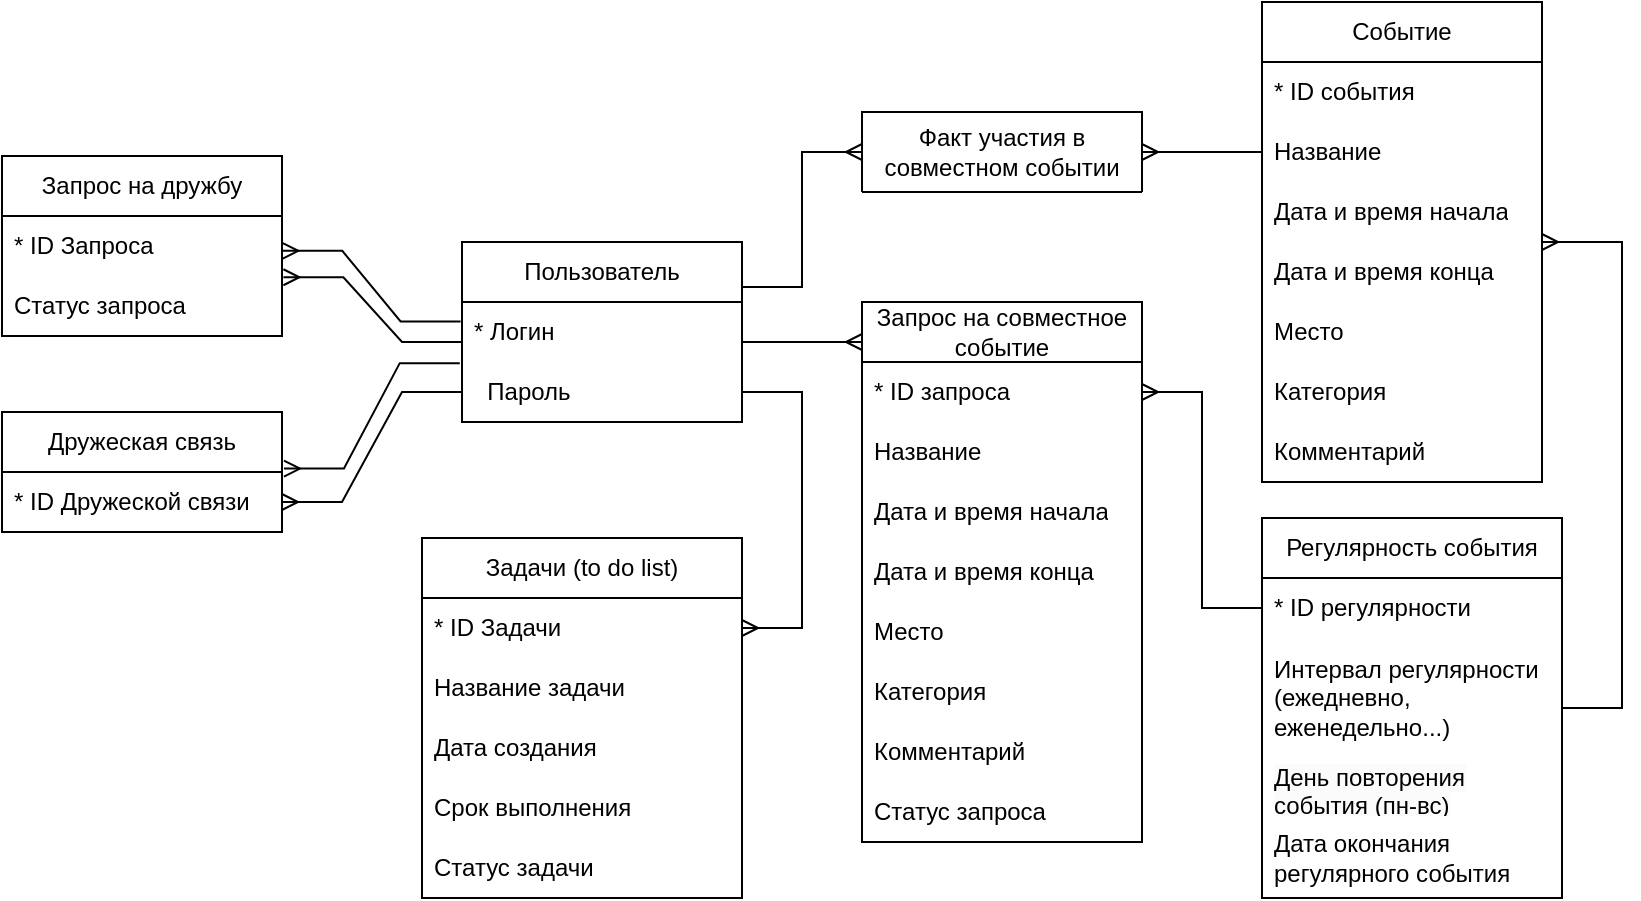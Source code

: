 <mxfile version="24.0.4" type="device">
  <diagram name="ERD" id="wUbt5I0Taa7OdH_8Rkih">
    <mxGraphModel dx="1290" dy="629" grid="1" gridSize="10" guides="1" tooltips="1" connect="1" arrows="1" fold="1" page="1" pageScale="1" pageWidth="3300" pageHeight="4681" math="0" shadow="0">
      <root>
        <mxCell id="0" />
        <mxCell id="1" parent="0" />
        <mxCell id="98wvsBK2EEXiIDAbs_X_-1" value="Пользователь" style="swimlane;fontStyle=0;childLayout=stackLayout;horizontal=1;startSize=30;horizontalStack=0;resizeParent=1;resizeParentMax=0;resizeLast=0;collapsible=1;marginBottom=0;whiteSpace=wrap;html=1;" parent="1" vertex="1">
          <mxGeometry x="520" y="350" width="140" height="90" as="geometry" />
        </mxCell>
        <mxCell id="98wvsBK2EEXiIDAbs_X_-2" value="* Логин" style="text;strokeColor=none;fillColor=none;align=left;verticalAlign=middle;spacingLeft=4;spacingRight=4;overflow=hidden;points=[[0,0.5],[1,0.5]];portConstraint=eastwest;rotatable=0;whiteSpace=wrap;html=1;" parent="98wvsBK2EEXiIDAbs_X_-1" vertex="1">
          <mxGeometry y="30" width="140" height="30" as="geometry" />
        </mxCell>
        <mxCell id="98wvsBK2EEXiIDAbs_X_-3" value="&amp;nbsp; Пароль" style="text;strokeColor=none;fillColor=none;align=left;verticalAlign=middle;spacingLeft=4;spacingRight=4;overflow=hidden;points=[[0,0.5],[1,0.5]];portConstraint=eastwest;rotatable=0;whiteSpace=wrap;html=1;" parent="98wvsBK2EEXiIDAbs_X_-1" vertex="1">
          <mxGeometry y="60" width="140" height="30" as="geometry" />
        </mxCell>
        <mxCell id="98wvsBK2EEXiIDAbs_X_-5" value="Дружеская связь" style="swimlane;fontStyle=0;childLayout=stackLayout;horizontal=1;startSize=30;horizontalStack=0;resizeParent=1;resizeParentMax=0;resizeLast=0;collapsible=1;marginBottom=0;whiteSpace=wrap;html=1;" parent="1" vertex="1">
          <mxGeometry x="290" y="435" width="140" height="60" as="geometry" />
        </mxCell>
        <mxCell id="6iMLC7LkxBaK7C9KH0rZ-4" value="* ID Дружеской связи" style="text;strokeColor=none;fillColor=none;align=left;verticalAlign=middle;spacingLeft=4;spacingRight=4;overflow=hidden;points=[[0,0.5],[1,0.5]];portConstraint=eastwest;rotatable=0;whiteSpace=wrap;html=1;" parent="98wvsBK2EEXiIDAbs_X_-5" vertex="1">
          <mxGeometry y="30" width="140" height="30" as="geometry" />
        </mxCell>
        <mxCell id="98wvsBK2EEXiIDAbs_X_-9" value="Событие" style="swimlane;fontStyle=0;childLayout=stackLayout;horizontal=1;startSize=30;horizontalStack=0;resizeParent=1;resizeParentMax=0;resizeLast=0;collapsible=1;marginBottom=0;whiteSpace=wrap;html=1;" parent="1" vertex="1">
          <mxGeometry x="920" y="230" width="140" height="240" as="geometry" />
        </mxCell>
        <mxCell id="6iMLC7LkxBaK7C9KH0rZ-2" value="* ID события" style="text;strokeColor=none;fillColor=none;align=left;verticalAlign=middle;spacingLeft=4;spacingRight=4;overflow=hidden;points=[[0,0.5],[1,0.5]];portConstraint=eastwest;rotatable=0;whiteSpace=wrap;html=1;" parent="98wvsBK2EEXiIDAbs_X_-9" vertex="1">
          <mxGeometry y="30" width="140" height="30" as="geometry" />
        </mxCell>
        <mxCell id="98wvsBK2EEXiIDAbs_X_-10" value="Название" style="text;strokeColor=none;fillColor=none;align=left;verticalAlign=middle;spacingLeft=4;spacingRight=4;overflow=hidden;points=[[0,0.5],[1,0.5]];portConstraint=eastwest;rotatable=0;whiteSpace=wrap;html=1;" parent="98wvsBK2EEXiIDAbs_X_-9" vertex="1">
          <mxGeometry y="60" width="140" height="30" as="geometry" />
        </mxCell>
        <mxCell id="98wvsBK2EEXiIDAbs_X_-11" value="&lt;div&gt;&lt;span style=&quot;background-color: initial;&quot;&gt;Дата и время начала&lt;/span&gt;&lt;br&gt;&lt;/div&gt;" style="text;strokeColor=none;fillColor=none;align=left;verticalAlign=middle;spacingLeft=4;spacingRight=4;overflow=hidden;points=[[0,0.5],[1,0.5]];portConstraint=eastwest;rotatable=0;whiteSpace=wrap;html=1;" parent="98wvsBK2EEXiIDAbs_X_-9" vertex="1">
          <mxGeometry y="90" width="140" height="30" as="geometry" />
        </mxCell>
        <mxCell id="98wvsBK2EEXiIDAbs_X_-12" value="Дата и время конца" style="text;strokeColor=none;fillColor=none;align=left;verticalAlign=middle;spacingLeft=4;spacingRight=4;overflow=hidden;points=[[0,0.5],[1,0.5]];portConstraint=eastwest;rotatable=0;whiteSpace=wrap;html=1;" parent="98wvsBK2EEXiIDAbs_X_-9" vertex="1">
          <mxGeometry y="120" width="140" height="30" as="geometry" />
        </mxCell>
        <mxCell id="98wvsBK2EEXiIDAbs_X_-21" value="Место" style="text;strokeColor=none;fillColor=none;align=left;verticalAlign=middle;spacingLeft=4;spacingRight=4;overflow=hidden;points=[[0,0.5],[1,0.5]];portConstraint=eastwest;rotatable=0;whiteSpace=wrap;html=1;" parent="98wvsBK2EEXiIDAbs_X_-9" vertex="1">
          <mxGeometry y="150" width="140" height="30" as="geometry" />
        </mxCell>
        <mxCell id="98wvsBK2EEXiIDAbs_X_-22" value="Категория" style="text;strokeColor=none;fillColor=none;align=left;verticalAlign=middle;spacingLeft=4;spacingRight=4;overflow=hidden;points=[[0,0.5],[1,0.5]];portConstraint=eastwest;rotatable=0;whiteSpace=wrap;html=1;" parent="98wvsBK2EEXiIDAbs_X_-9" vertex="1">
          <mxGeometry y="180" width="140" height="30" as="geometry" />
        </mxCell>
        <mxCell id="98wvsBK2EEXiIDAbs_X_-23" value="Комментарий" style="text;strokeColor=none;fillColor=none;align=left;verticalAlign=middle;spacingLeft=4;spacingRight=4;overflow=hidden;points=[[0,0.5],[1,0.5]];portConstraint=eastwest;rotatable=0;whiteSpace=wrap;html=1;" parent="98wvsBK2EEXiIDAbs_X_-9" vertex="1">
          <mxGeometry y="210" width="140" height="30" as="geometry" />
        </mxCell>
        <mxCell id="98wvsBK2EEXiIDAbs_X_-13" value="Запрос на дружбу" style="swimlane;fontStyle=0;childLayout=stackLayout;horizontal=1;startSize=30;horizontalStack=0;resizeParent=1;resizeParentMax=0;resizeLast=0;collapsible=1;marginBottom=0;whiteSpace=wrap;html=1;" parent="1" vertex="1">
          <mxGeometry x="290" y="307" width="140" height="90" as="geometry" />
        </mxCell>
        <mxCell id="6iMLC7LkxBaK7C9KH0rZ-5" value="* ID Запроса" style="text;strokeColor=none;fillColor=none;align=left;verticalAlign=middle;spacingLeft=4;spacingRight=4;overflow=hidden;points=[[0,0.5],[1,0.5]];portConstraint=eastwest;rotatable=0;whiteSpace=wrap;html=1;" parent="98wvsBK2EEXiIDAbs_X_-13" vertex="1">
          <mxGeometry y="30" width="140" height="30" as="geometry" />
        </mxCell>
        <mxCell id="eU29iFSPHUGnjOIPYtrM-4" value="Статус запроса" style="text;strokeColor=none;fillColor=none;align=left;verticalAlign=middle;spacingLeft=4;spacingRight=4;overflow=hidden;points=[[0,0.5],[1,0.5]];portConstraint=eastwest;rotatable=0;whiteSpace=wrap;html=1;" parent="98wvsBK2EEXiIDAbs_X_-13" vertex="1">
          <mxGeometry y="60" width="140" height="30" as="geometry" />
        </mxCell>
        <mxCell id="98wvsBK2EEXiIDAbs_X_-17" value="Запрос на совместное событие" style="swimlane;fontStyle=0;childLayout=stackLayout;horizontal=1;startSize=30;horizontalStack=0;resizeParent=1;resizeParentMax=0;resizeLast=0;collapsible=1;marginBottom=0;whiteSpace=wrap;html=1;" parent="1" vertex="1">
          <mxGeometry x="720" y="380" width="140" height="270" as="geometry" />
        </mxCell>
        <mxCell id="ioTSRxtLohouTVEKYR8Z-4" value="* ID запроса" style="text;strokeColor=none;fillColor=none;align=left;verticalAlign=middle;spacingLeft=4;spacingRight=4;overflow=hidden;points=[[0,0.5],[1,0.5]];portConstraint=eastwest;rotatable=0;whiteSpace=wrap;html=1;" parent="98wvsBK2EEXiIDAbs_X_-17" vertex="1">
          <mxGeometry y="30" width="140" height="30" as="geometry" />
        </mxCell>
        <mxCell id="98wvsBK2EEXiIDAbs_X_-34" value="Название" style="text;strokeColor=none;fillColor=none;align=left;verticalAlign=middle;spacingLeft=4;spacingRight=4;overflow=hidden;points=[[0,0.5],[1,0.5]];portConstraint=eastwest;rotatable=0;whiteSpace=wrap;html=1;" parent="98wvsBK2EEXiIDAbs_X_-17" vertex="1">
          <mxGeometry y="60" width="140" height="30" as="geometry" />
        </mxCell>
        <mxCell id="98wvsBK2EEXiIDAbs_X_-37" value="Дата и время начала" style="text;strokeColor=none;fillColor=none;align=left;verticalAlign=middle;spacingLeft=4;spacingRight=4;overflow=hidden;points=[[0,0.5],[1,0.5]];portConstraint=eastwest;rotatable=0;whiteSpace=wrap;html=1;" parent="98wvsBK2EEXiIDAbs_X_-17" vertex="1">
          <mxGeometry y="90" width="140" height="30" as="geometry" />
        </mxCell>
        <mxCell id="98wvsBK2EEXiIDAbs_X_-38" value="Дата и время конца" style="text;strokeColor=none;fillColor=none;align=left;verticalAlign=middle;spacingLeft=4;spacingRight=4;overflow=hidden;points=[[0,0.5],[1,0.5]];portConstraint=eastwest;rotatable=0;whiteSpace=wrap;html=1;" parent="98wvsBK2EEXiIDAbs_X_-17" vertex="1">
          <mxGeometry y="120" width="140" height="30" as="geometry" />
        </mxCell>
        <mxCell id="98wvsBK2EEXiIDAbs_X_-39" value="Место" style="text;strokeColor=none;fillColor=none;align=left;verticalAlign=middle;spacingLeft=4;spacingRight=4;overflow=hidden;points=[[0,0.5],[1,0.5]];portConstraint=eastwest;rotatable=0;whiteSpace=wrap;html=1;" parent="98wvsBK2EEXiIDAbs_X_-17" vertex="1">
          <mxGeometry y="150" width="140" height="30" as="geometry" />
        </mxCell>
        <mxCell id="98wvsBK2EEXiIDAbs_X_-40" value="Категория" style="text;strokeColor=none;fillColor=none;align=left;verticalAlign=middle;spacingLeft=4;spacingRight=4;overflow=hidden;points=[[0,0.5],[1,0.5]];portConstraint=eastwest;rotatable=0;whiteSpace=wrap;html=1;" parent="98wvsBK2EEXiIDAbs_X_-17" vertex="1">
          <mxGeometry y="180" width="140" height="30" as="geometry" />
        </mxCell>
        <mxCell id="98wvsBK2EEXiIDAbs_X_-41" value="Комментарий" style="text;strokeColor=none;fillColor=none;align=left;verticalAlign=middle;spacingLeft=4;spacingRight=4;overflow=hidden;points=[[0,0.5],[1,0.5]];portConstraint=eastwest;rotatable=0;whiteSpace=wrap;html=1;" parent="98wvsBK2EEXiIDAbs_X_-17" vertex="1">
          <mxGeometry y="210" width="140" height="30" as="geometry" />
        </mxCell>
        <mxCell id="ioTSRxtLohouTVEKYR8Z-1" value="Статус запроса" style="text;strokeColor=none;fillColor=none;align=left;verticalAlign=middle;spacingLeft=4;spacingRight=4;overflow=hidden;points=[[0,0.5],[1,0.5]];portConstraint=eastwest;rotatable=0;whiteSpace=wrap;html=1;" parent="98wvsBK2EEXiIDAbs_X_-17" vertex="1">
          <mxGeometry y="240" width="140" height="30" as="geometry" />
        </mxCell>
        <mxCell id="98wvsBK2EEXiIDAbs_X_-25" value="Регулярность события" style="swimlane;fontStyle=0;childLayout=stackLayout;horizontal=1;startSize=30;horizontalStack=0;resizeParent=1;resizeParentMax=0;resizeLast=0;collapsible=1;marginBottom=0;whiteSpace=wrap;html=1;" parent="1" vertex="1">
          <mxGeometry x="920" y="488" width="150" height="190" as="geometry" />
        </mxCell>
        <mxCell id="98wvsBK2EEXiIDAbs_X_-26" value="* ID регулярности" style="text;strokeColor=none;fillColor=none;align=left;verticalAlign=middle;spacingLeft=4;spacingRight=4;overflow=hidden;points=[[0,0.5],[1,0.5]];portConstraint=eastwest;rotatable=0;whiteSpace=wrap;html=1;" parent="98wvsBK2EEXiIDAbs_X_-25" vertex="1">
          <mxGeometry y="30" width="150" height="30" as="geometry" />
        </mxCell>
        <mxCell id="6iMLC7LkxBaK7C9KH0rZ-1" value="Интервал регулярности (ежедневно, еженедельно...)" style="text;strokeColor=none;fillColor=none;align=left;verticalAlign=middle;spacingLeft=4;spacingRight=4;overflow=hidden;points=[[0,0.5],[1,0.5]];portConstraint=eastwest;rotatable=0;whiteSpace=wrap;html=1;" parent="98wvsBK2EEXiIDAbs_X_-25" vertex="1">
          <mxGeometry y="60" width="150" height="60" as="geometry" />
        </mxCell>
        <mxCell id="98wvsBK2EEXiIDAbs_X_-27" value="&lt;span style=&quot;color: rgb(0, 0, 0); font-family: Helvetica; font-size: 12px; font-style: normal; font-variant-ligatures: normal; font-variant-caps: normal; font-weight: 400; letter-spacing: normal; orphans: 2; text-align: center; text-indent: 0px; text-transform: none; widows: 2; word-spacing: 0px; -webkit-text-stroke-width: 0px; white-space: normal; background-color: rgb(251, 251, 251); text-decoration-thickness: initial; text-decoration-style: initial; text-decoration-color: initial; display: inline !important; float: none;&quot;&gt;День повторения события (пн-вс)&lt;/span&gt;" style="text;strokeColor=none;fillColor=none;align=left;verticalAlign=middle;spacingLeft=4;spacingRight=4;overflow=hidden;points=[[0,0.5],[1,0.5]];portConstraint=eastwest;rotatable=0;whiteSpace=wrap;html=1;" parent="98wvsBK2EEXiIDAbs_X_-25" vertex="1">
          <mxGeometry y="120" width="150" height="30" as="geometry" />
        </mxCell>
        <mxCell id="98wvsBK2EEXiIDAbs_X_-28" value="&lt;span style=&quot;text-align: center;&quot;&gt;Дата окончания регулярного события&lt;/span&gt;" style="text;strokeColor=none;fillColor=none;align=left;verticalAlign=middle;spacingLeft=4;spacingRight=4;overflow=hidden;points=[[0,0.5],[1,0.5]];portConstraint=eastwest;rotatable=0;whiteSpace=wrap;html=1;" parent="98wvsBK2EEXiIDAbs_X_-25" vertex="1">
          <mxGeometry y="150" width="150" height="40" as="geometry" />
        </mxCell>
        <mxCell id="6iMLC7LkxBaK7C9KH0rZ-13" value="" style="edgeStyle=entityRelationEdgeStyle;fontSize=12;html=1;endArrow=ERmany;rounded=0;entryX=0;entryY=0.5;entryDx=0;entryDy=0;" parent="1" edge="1">
          <mxGeometry width="100" height="100" relative="1" as="geometry">
            <mxPoint x="660.0" y="400" as="sourcePoint" />
            <mxPoint x="720.0" y="400" as="targetPoint" />
            <Array as="points">
              <mxPoint x="680" y="395" />
              <mxPoint x="680" y="395" />
            </Array>
          </mxGeometry>
        </mxCell>
        <mxCell id="6iMLC7LkxBaK7C9KH0rZ-14" value="" style="edgeStyle=entityRelationEdgeStyle;fontSize=12;html=1;endArrow=ERmany;rounded=0;" parent="1" source="98wvsBK2EEXiIDAbs_X_-25" target="98wvsBK2EEXiIDAbs_X_-9" edge="1">
          <mxGeometry width="100" height="100" relative="1" as="geometry">
            <mxPoint x="884" y="510" as="sourcePoint" />
            <mxPoint x="984" y="410" as="targetPoint" />
          </mxGeometry>
        </mxCell>
        <mxCell id="eU29iFSPHUGnjOIPYtrM-2" value="" style="edgeStyle=entityRelationEdgeStyle;fontSize=12;html=1;endArrow=ERmany;rounded=0;entryX=1;entryY=0.5;entryDx=0;entryDy=0;exitX=0;exitY=0.5;exitDx=0;exitDy=0;" parent="1" source="98wvsBK2EEXiIDAbs_X_-26" target="ioTSRxtLohouTVEKYR8Z-4" edge="1">
          <mxGeometry width="100" height="100" relative="1" as="geometry">
            <mxPoint x="690" y="700" as="sourcePoint" />
            <mxPoint x="720" y="650" as="targetPoint" />
            <Array as="points">
              <mxPoint x="690" y="660" />
              <mxPoint x="680" y="650" />
              <mxPoint x="690" y="655" />
              <mxPoint x="680" y="670" />
              <mxPoint x="750" y="460" />
              <mxPoint x="750" y="460" />
            </Array>
          </mxGeometry>
        </mxCell>
        <mxCell id="eU29iFSPHUGnjOIPYtrM-6" value="Задачи (to do list)" style="swimlane;fontStyle=0;childLayout=stackLayout;horizontal=1;startSize=30;horizontalStack=0;resizeParent=1;resizeParentMax=0;resizeLast=0;collapsible=1;marginBottom=0;whiteSpace=wrap;html=1;" parent="1" vertex="1">
          <mxGeometry x="500" y="498" width="160" height="180" as="geometry" />
        </mxCell>
        <mxCell id="eU29iFSPHUGnjOIPYtrM-7" value="* ID Задачи" style="text;strokeColor=none;fillColor=none;align=left;verticalAlign=middle;spacingLeft=4;spacingRight=4;overflow=hidden;points=[[0,0.5],[1,0.5]];portConstraint=eastwest;rotatable=0;whiteSpace=wrap;html=1;" parent="eU29iFSPHUGnjOIPYtrM-6" vertex="1">
          <mxGeometry y="30" width="160" height="30" as="geometry" />
        </mxCell>
        <mxCell id="eU29iFSPHUGnjOIPYtrM-8" value="Название задачи" style="text;strokeColor=none;fillColor=none;align=left;verticalAlign=middle;spacingLeft=4;spacingRight=4;overflow=hidden;points=[[0,0.5],[1,0.5]];portConstraint=eastwest;rotatable=0;whiteSpace=wrap;html=1;" parent="eU29iFSPHUGnjOIPYtrM-6" vertex="1">
          <mxGeometry y="60" width="160" height="30" as="geometry" />
        </mxCell>
        <mxCell id="eU29iFSPHUGnjOIPYtrM-9" value="Дата создания" style="text;strokeColor=none;fillColor=none;align=left;verticalAlign=middle;spacingLeft=4;spacingRight=4;overflow=hidden;points=[[0,0.5],[1,0.5]];portConstraint=eastwest;rotatable=0;whiteSpace=wrap;html=1;" parent="eU29iFSPHUGnjOIPYtrM-6" vertex="1">
          <mxGeometry y="90" width="160" height="30" as="geometry" />
        </mxCell>
        <mxCell id="eU29iFSPHUGnjOIPYtrM-10" value="Срок выполнения" style="text;strokeColor=none;fillColor=none;align=left;verticalAlign=middle;spacingLeft=4;spacingRight=4;overflow=hidden;points=[[0,0.5],[1,0.5]];portConstraint=eastwest;rotatable=0;whiteSpace=wrap;html=1;" parent="eU29iFSPHUGnjOIPYtrM-6" vertex="1">
          <mxGeometry y="120" width="160" height="30" as="geometry" />
        </mxCell>
        <mxCell id="eU29iFSPHUGnjOIPYtrM-11" value="Статус задачи" style="text;strokeColor=none;fillColor=none;align=left;verticalAlign=middle;spacingLeft=4;spacingRight=4;overflow=hidden;points=[[0,0.5],[1,0.5]];portConstraint=eastwest;rotatable=0;whiteSpace=wrap;html=1;" parent="eU29iFSPHUGnjOIPYtrM-6" vertex="1">
          <mxGeometry y="150" width="160" height="30" as="geometry" />
        </mxCell>
        <mxCell id="eU29iFSPHUGnjOIPYtrM-14" value="" style="edgeStyle=entityRelationEdgeStyle;fontSize=12;html=1;endArrow=ERmany;rounded=0;entryX=1;entryY=0.5;entryDx=0;entryDy=0;" parent="1" source="98wvsBK2EEXiIDAbs_X_-3" target="eU29iFSPHUGnjOIPYtrM-7" edge="1">
          <mxGeometry width="100" height="100" relative="1" as="geometry">
            <mxPoint x="440" y="555" as="sourcePoint" />
            <mxPoint x="380" y="790" as="targetPoint" />
            <Array as="points">
              <mxPoint x="620" y="490" />
            </Array>
          </mxGeometry>
        </mxCell>
        <mxCell id="mCHMGvuoB5sv2UlNF3ul-1" value="Факт участия в совместном событии" style="swimlane;fontStyle=0;childLayout=stackLayout;horizontal=1;startSize=40;horizontalStack=0;resizeParent=1;resizeParentMax=0;resizeLast=0;collapsible=1;marginBottom=0;whiteSpace=wrap;html=1;" parent="1" vertex="1">
          <mxGeometry x="720" y="285" width="140" height="40" as="geometry" />
        </mxCell>
        <mxCell id="mCHMGvuoB5sv2UlNF3ul-9" value="" style="edgeStyle=entityRelationEdgeStyle;fontSize=12;html=1;endArrow=ERmany;rounded=0;exitX=1;exitY=0.25;exitDx=0;exitDy=0;entryX=0;entryY=0.5;entryDx=0;entryDy=0;" parent="1" source="98wvsBK2EEXiIDAbs_X_-1" target="mCHMGvuoB5sv2UlNF3ul-1" edge="1">
          <mxGeometry width="100" height="100" relative="1" as="geometry">
            <mxPoint x="230" y="256" as="sourcePoint" />
            <mxPoint x="721" y="245" as="targetPoint" />
            <Array as="points">
              <mxPoint x="710" y="320" />
            </Array>
          </mxGeometry>
        </mxCell>
        <mxCell id="mCHMGvuoB5sv2UlNF3ul-10" value="" style="edgeStyle=entityRelationEdgeStyle;fontSize=12;html=1;endArrow=ERmany;rounded=0;exitX=0;exitY=0.5;exitDx=0;exitDy=0;entryX=1;entryY=0.5;entryDx=0;entryDy=0;" parent="1" source="98wvsBK2EEXiIDAbs_X_-10" target="mCHMGvuoB5sv2UlNF3ul-1" edge="1">
          <mxGeometry width="100" height="100" relative="1" as="geometry">
            <mxPoint x="670" y="383" as="sourcePoint" />
            <mxPoint x="890" y="270" as="targetPoint" />
            <Array as="points">
              <mxPoint x="720" y="330" />
            </Array>
          </mxGeometry>
        </mxCell>
        <mxCell id="2GkFfNTw4qGbjqRkYC5U-2" value="" style="edgeStyle=entityRelationEdgeStyle;fontSize=12;html=1;endArrow=ERmany;rounded=0;exitX=0;exitY=0.667;exitDx=0;exitDy=0;entryX=1.005;entryY=0.021;entryDx=0;entryDy=0;exitPerimeter=0;entryPerimeter=0;" parent="1" source="98wvsBK2EEXiIDAbs_X_-2" target="eU29iFSPHUGnjOIPYtrM-4" edge="1">
          <mxGeometry width="100" height="100" relative="1" as="geometry">
            <mxPoint x="520" y="440" as="sourcePoint" />
            <mxPoint x="520" y="390" as="targetPoint" />
            <Array as="points">
              <mxPoint x="470" y="290" />
              <mxPoint x="480" y="290" />
              <mxPoint x="470" y="300" />
            </Array>
          </mxGeometry>
        </mxCell>
        <mxCell id="2GkFfNTw4qGbjqRkYC5U-3" value="" style="edgeStyle=entityRelationEdgeStyle;fontSize=12;html=1;endArrow=ERmany;rounded=0;exitX=-0.005;exitY=0.325;exitDx=0;exitDy=0;entryX=1.001;entryY=0.581;entryDx=0;entryDy=0;exitPerimeter=0;entryPerimeter=0;" parent="1" source="98wvsBK2EEXiIDAbs_X_-2" target="6iMLC7LkxBaK7C9KH0rZ-5" edge="1">
          <mxGeometry width="100" height="100" relative="1" as="geometry">
            <mxPoint x="530" y="405" as="sourcePoint" />
            <mxPoint x="470" y="275" as="targetPoint" />
            <Array as="points">
              <mxPoint x="480" y="300" />
              <mxPoint x="520" y="310" />
              <mxPoint x="490" y="300" />
              <mxPoint x="480" y="310" />
            </Array>
          </mxGeometry>
        </mxCell>
        <mxCell id="2GkFfNTw4qGbjqRkYC5U-5" value="" style="edgeStyle=entityRelationEdgeStyle;fontSize=12;html=1;endArrow=ERmany;rounded=0;exitX=-0.008;exitY=1.019;exitDx=0;exitDy=0;entryX=1.007;entryY=-0.058;entryDx=0;entryDy=0;exitPerimeter=0;entryPerimeter=0;" parent="1" source="98wvsBK2EEXiIDAbs_X_-2" target="6iMLC7LkxBaK7C9KH0rZ-4" edge="1">
          <mxGeometry width="100" height="100" relative="1" as="geometry">
            <mxPoint x="530" y="383" as="sourcePoint" />
            <mxPoint x="440" y="318" as="targetPoint" />
            <Array as="points">
              <mxPoint x="490" y="310" />
              <mxPoint x="530" y="320" />
              <mxPoint x="500" y="310" />
              <mxPoint x="490" y="320" />
            </Array>
          </mxGeometry>
        </mxCell>
        <mxCell id="2GkFfNTw4qGbjqRkYC5U-6" value="" style="edgeStyle=entityRelationEdgeStyle;fontSize=12;html=1;endArrow=ERmany;rounded=0;exitX=0;exitY=0.5;exitDx=0;exitDy=0;entryX=1;entryY=0.5;entryDx=0;entryDy=0;" parent="1" source="98wvsBK2EEXiIDAbs_X_-3" target="6iMLC7LkxBaK7C9KH0rZ-4" edge="1">
          <mxGeometry width="100" height="100" relative="1" as="geometry">
            <mxPoint x="540" y="393" as="sourcePoint" />
            <mxPoint x="450" y="328" as="targetPoint" />
            <Array as="points">
              <mxPoint x="500" y="320" />
              <mxPoint x="540" y="330" />
              <mxPoint x="510" y="320" />
              <mxPoint x="500" y="330" />
            </Array>
          </mxGeometry>
        </mxCell>
      </root>
    </mxGraphModel>
  </diagram>
</mxfile>
